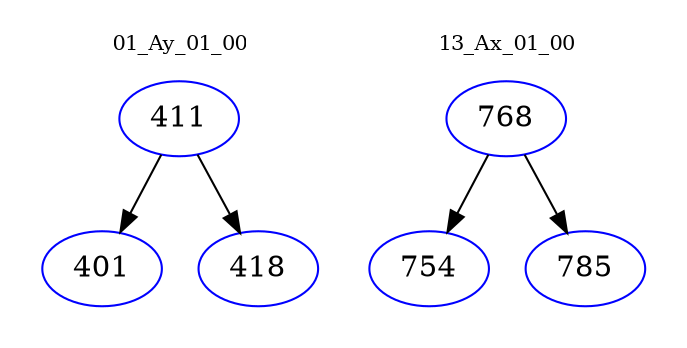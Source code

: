 digraph{
subgraph cluster_0 {
color = white
label = "01_Ay_01_00";
fontsize=10;
T0_411 [label="411", color="blue"]
T0_411 -> T0_401 [color="black"]
T0_401 [label="401", color="blue"]
T0_411 -> T0_418 [color="black"]
T0_418 [label="418", color="blue"]
}
subgraph cluster_1 {
color = white
label = "13_Ax_01_00";
fontsize=10;
T1_768 [label="768", color="blue"]
T1_768 -> T1_754 [color="black"]
T1_754 [label="754", color="blue"]
T1_768 -> T1_785 [color="black"]
T1_785 [label="785", color="blue"]
}
}
